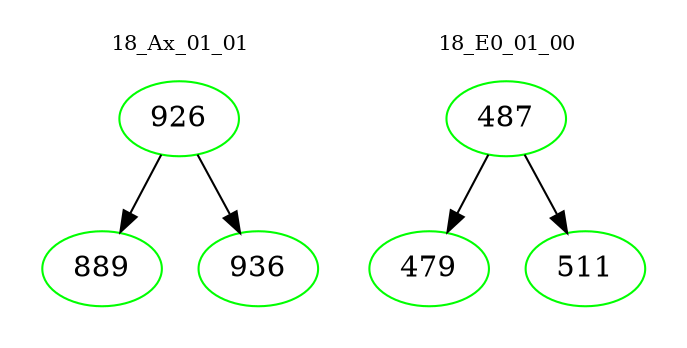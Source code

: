 digraph{
subgraph cluster_0 {
color = white
label = "18_Ax_01_01";
fontsize=10;
T0_926 [label="926", color="green"]
T0_926 -> T0_889 [color="black"]
T0_889 [label="889", color="green"]
T0_926 -> T0_936 [color="black"]
T0_936 [label="936", color="green"]
}
subgraph cluster_1 {
color = white
label = "18_E0_01_00";
fontsize=10;
T1_487 [label="487", color="green"]
T1_487 -> T1_479 [color="black"]
T1_479 [label="479", color="green"]
T1_487 -> T1_511 [color="black"]
T1_511 [label="511", color="green"]
}
}
